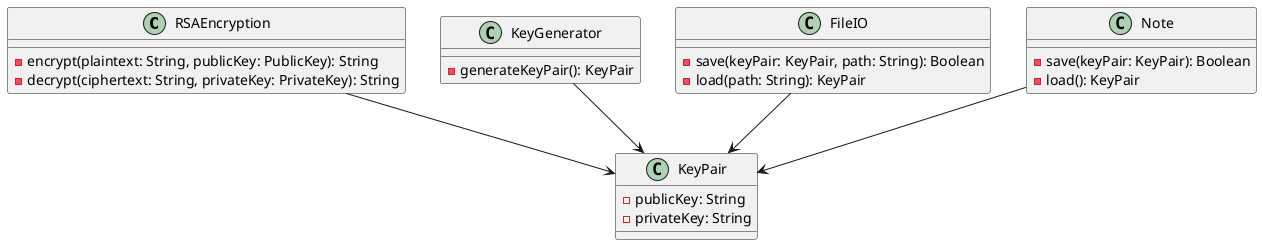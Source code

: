 @startuml

class RSAEncryption {
  -encrypt(plaintext: String, publicKey: PublicKey): String
  -decrypt(ciphertext: String, privateKey: PrivateKey): String
}

class KeyGenerator {
  -generateKeyPair(): KeyPair
}

class KeyPair {
  -publicKey: String
  -privateKey: String
}

class FileIO {
  -save(keyPair: KeyPair, path: String): Boolean
  -load(path: String): KeyPair
}

class Note {
  -save(keyPair: KeyPair): Boolean
  -load(): KeyPair
}

RSAEncryption --> KeyPair
KeyGenerator --> KeyPair
FileIO --> KeyPair
Note --> KeyPair

@enduml